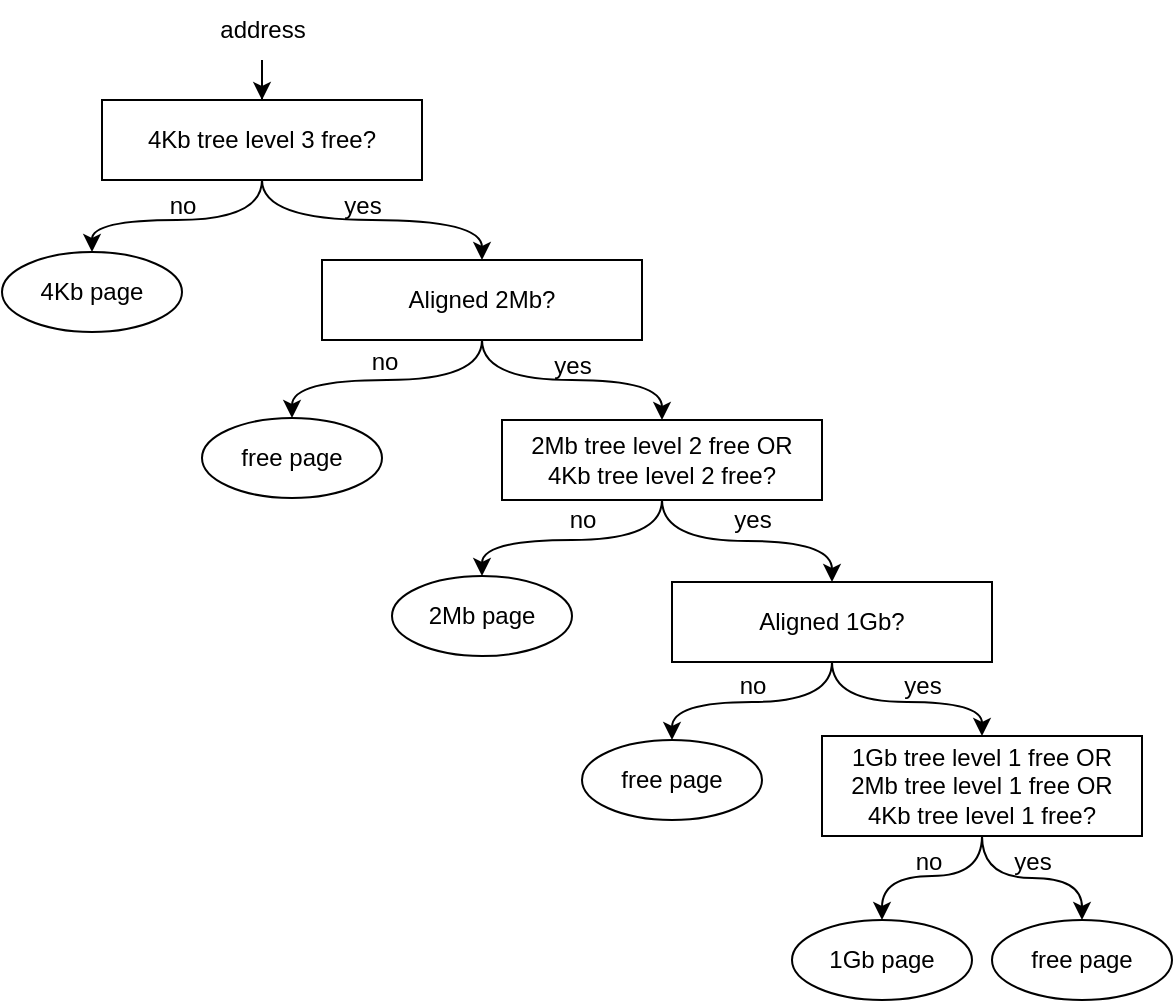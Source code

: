 <mxfile version="20.6.0" type="device"><diagram id="oLc2OR0DlRm0IqijjqEY" name="Page-1"><mxGraphModel dx="889" dy="793" grid="1" gridSize="10" guides="1" tooltips="1" connect="1" arrows="1" fold="1" page="1" pageScale="1" pageWidth="850" pageHeight="1100" math="0" shadow="0"><root><mxCell id="0"/><mxCell id="1" parent="0"/><mxCell id="l3F_Ll_uC6YKQQM6RbYK-1" style="edgeStyle=orthogonalEdgeStyle;curved=1;rounded=0;orthogonalLoop=1;jettySize=auto;html=1;" edge="1" parent="1" source="DyO_QN2BI4vY0SsuY3Yn-1" target="DyO_QN2BI4vY0SsuY3Yn-10"><mxGeometry relative="1" as="geometry"/></mxCell><mxCell id="DyO_QN2BI4vY0SsuY3Yn-1" value="Aligned 2Mb?" style="rounded=0;whiteSpace=wrap;html=1;" parent="1" vertex="1"><mxGeometry x="320" y="190" width="160" height="40" as="geometry"/></mxCell><mxCell id="7Ynwm3yBkieWzt-LMrlv-4" style="edgeStyle=orthogonalEdgeStyle;rounded=0;orthogonalLoop=1;jettySize=auto;html=1;" parent="1" source="DyO_QN2BI4vY0SsuY3Yn-2" target="7Ynwm3yBkieWzt-LMrlv-1" edge="1"><mxGeometry relative="1" as="geometry"/></mxCell><mxCell id="DyO_QN2BI4vY0SsuY3Yn-2" value="address" style="text;html=1;align=center;verticalAlign=middle;resizable=0;points=[];autosize=1;strokeColor=none;fillColor=none;" parent="1" vertex="1"><mxGeometry x="255" y="60" width="70" height="30" as="geometry"/></mxCell><mxCell id="DyO_QN2BI4vY0SsuY3Yn-8" value="yes" style="text;html=1;align=center;verticalAlign=middle;resizable=0;points=[];autosize=1;strokeColor=none;fillColor=none;" parent="1" vertex="1"><mxGeometry x="320" y="148" width="40" height="30" as="geometry"/></mxCell><mxCell id="DyO_QN2BI4vY0SsuY3Yn-10" value="free page" style="ellipse;whiteSpace=wrap;html=1;" parent="1" vertex="1"><mxGeometry x="260" y="269" width="90" height="40" as="geometry"/></mxCell><mxCell id="DyO_QN2BI4vY0SsuY3Yn-11" value="4Kb page" style="ellipse;whiteSpace=wrap;html=1;" parent="1" vertex="1"><mxGeometry x="160" y="186" width="90" height="40" as="geometry"/></mxCell><mxCell id="DyO_QN2BI4vY0SsuY3Yn-15" value="yes" style="text;html=1;align=center;verticalAlign=middle;resizable=0;points=[];autosize=1;strokeColor=none;fillColor=none;" parent="1" vertex="1"><mxGeometry x="425" y="228" width="40" height="30" as="geometry"/></mxCell><mxCell id="DyO_QN2BI4vY0SsuY3Yn-17" style="edgeStyle=orthogonalEdgeStyle;curved=1;rounded=0;orthogonalLoop=1;jettySize=auto;html=1;entryX=0.5;entryY=0;entryDx=0;entryDy=0;exitX=0.5;exitY=1;exitDx=0;exitDy=0;" parent="1" source="DyO_QN2BI4vY0SsuY3Yn-1" target="DyO_QN2BI4vY0SsuY3Yn-23" edge="1"><mxGeometry relative="1" as="geometry"><mxPoint x="290" y="270" as="sourcePoint"/><mxPoint x="250" y="310" as="targetPoint"/></mxGeometry></mxCell><mxCell id="DyO_QN2BI4vY0SsuY3Yn-21" value="no" style="text;html=1;align=center;verticalAlign=middle;resizable=0;points=[];autosize=1;strokeColor=none;fillColor=none;" parent="1" vertex="1"><mxGeometry x="331" y="226" width="40" height="30" as="geometry"/></mxCell><mxCell id="DyO_QN2BI4vY0SsuY3Yn-25" style="edgeStyle=orthogonalEdgeStyle;curved=1;rounded=0;orthogonalLoop=1;jettySize=auto;html=1;" parent="1" source="DyO_QN2BI4vY0SsuY3Yn-23" target="DyO_QN2BI4vY0SsuY3Yn-24" edge="1"><mxGeometry relative="1" as="geometry"/></mxCell><mxCell id="DyO_QN2BI4vY0SsuY3Yn-28" style="edgeStyle=orthogonalEdgeStyle;curved=1;rounded=0;orthogonalLoop=1;jettySize=auto;html=1;" parent="1" source="DyO_QN2BI4vY0SsuY3Yn-23" target="DyO_QN2BI4vY0SsuY3Yn-27" edge="1"><mxGeometry relative="1" as="geometry"/></mxCell><mxCell id="DyO_QN2BI4vY0SsuY3Yn-23" value="&lt;div&gt;2Mb tree level 2 free OR&lt;/div&gt;&lt;div&gt;4Kb tree level 2 free?&lt;/div&gt;" style="rounded=0;whiteSpace=wrap;html=1;" parent="1" vertex="1"><mxGeometry x="410" y="270" width="160" height="40" as="geometry"/></mxCell><mxCell id="DyO_QN2BI4vY0SsuY3Yn-24" value="2Mb page" style="ellipse;whiteSpace=wrap;html=1;" parent="1" vertex="1"><mxGeometry x="355" y="348" width="90" height="40" as="geometry"/></mxCell><mxCell id="DyO_QN2BI4vY0SsuY3Yn-26" value="no" style="text;html=1;align=center;verticalAlign=middle;resizable=0;points=[];autosize=1;strokeColor=none;fillColor=none;" parent="1" vertex="1"><mxGeometry x="430" y="305" width="40" height="30" as="geometry"/></mxCell><mxCell id="DyO_QN2BI4vY0SsuY3Yn-31" style="edgeStyle=orthogonalEdgeStyle;curved=1;rounded=0;orthogonalLoop=1;jettySize=auto;html=1;" parent="1" source="DyO_QN2BI4vY0SsuY3Yn-27" target="DyO_QN2BI4vY0SsuY3Yn-30" edge="1"><mxGeometry relative="1" as="geometry"/></mxCell><mxCell id="DyO_QN2BI4vY0SsuY3Yn-34" style="edgeStyle=orthogonalEdgeStyle;curved=1;rounded=0;orthogonalLoop=1;jettySize=auto;html=1;entryX=0.5;entryY=0;entryDx=0;entryDy=0;" parent="1" source="DyO_QN2BI4vY0SsuY3Yn-27" target="DyO_QN2BI4vY0SsuY3Yn-33" edge="1"><mxGeometry relative="1" as="geometry"/></mxCell><mxCell id="DyO_QN2BI4vY0SsuY3Yn-27" value="Aligned 1Gb?" style="rounded=0;whiteSpace=wrap;html=1;" parent="1" vertex="1"><mxGeometry x="495" y="351" width="160" height="40" as="geometry"/></mxCell><mxCell id="DyO_QN2BI4vY0SsuY3Yn-29" value="yes" style="text;html=1;align=center;verticalAlign=middle;resizable=0;points=[];autosize=1;strokeColor=none;fillColor=none;" parent="1" vertex="1"><mxGeometry x="515" y="305" width="40" height="30" as="geometry"/></mxCell><mxCell id="DyO_QN2BI4vY0SsuY3Yn-30" value="free page" style="ellipse;whiteSpace=wrap;html=1;" parent="1" vertex="1"><mxGeometry x="450" y="430" width="90" height="40" as="geometry"/></mxCell><mxCell id="DyO_QN2BI4vY0SsuY3Yn-32" value="no" style="text;html=1;align=center;verticalAlign=middle;resizable=0;points=[];autosize=1;strokeColor=none;fillColor=none;" parent="1" vertex="1"><mxGeometry x="515" y="388" width="40" height="30" as="geometry"/></mxCell><mxCell id="DyO_QN2BI4vY0SsuY3Yn-38" style="edgeStyle=orthogonalEdgeStyle;curved=1;rounded=0;orthogonalLoop=1;jettySize=auto;html=1;exitX=0.5;exitY=1;exitDx=0;exitDy=0;" parent="1" source="DyO_QN2BI4vY0SsuY3Yn-33" target="DyO_QN2BI4vY0SsuY3Yn-36" edge="1"><mxGeometry relative="1" as="geometry"><mxPoint x="650" y="488" as="sourcePoint"/></mxGeometry></mxCell><mxCell id="DyO_QN2BI4vY0SsuY3Yn-39" style="edgeStyle=orthogonalEdgeStyle;curved=1;rounded=0;orthogonalLoop=1;jettySize=auto;html=1;exitX=0.5;exitY=1;exitDx=0;exitDy=0;" parent="1" source="DyO_QN2BI4vY0SsuY3Yn-33" target="DyO_QN2BI4vY0SsuY3Yn-37" edge="1"><mxGeometry relative="1" as="geometry"><mxPoint x="650" y="488" as="sourcePoint"/><Array as="points"><mxPoint x="650" y="498"/><mxPoint x="600" y="498"/></Array></mxGeometry></mxCell><mxCell id="DyO_QN2BI4vY0SsuY3Yn-33" value="&lt;div&gt;1Gb tree level 1 free OR&lt;/div&gt;&lt;div&gt;2Mb tree level 1 free OR&lt;/div&gt;&lt;div&gt;4Kb tree level 1 free?&lt;/div&gt;" style="rounded=0;whiteSpace=wrap;html=1;" parent="1" vertex="1"><mxGeometry x="570" y="428" width="160" height="50" as="geometry"/></mxCell><mxCell id="DyO_QN2BI4vY0SsuY3Yn-35" value="yes" style="text;html=1;align=center;verticalAlign=middle;resizable=0;points=[];autosize=1;strokeColor=none;fillColor=none;" parent="1" vertex="1"><mxGeometry x="600" y="388" width="40" height="30" as="geometry"/></mxCell><mxCell id="DyO_QN2BI4vY0SsuY3Yn-36" value="free page" style="ellipse;whiteSpace=wrap;html=1;" parent="1" vertex="1"><mxGeometry x="655" y="520" width="90" height="40" as="geometry"/></mxCell><mxCell id="DyO_QN2BI4vY0SsuY3Yn-37" value="1Gb page" style="ellipse;whiteSpace=wrap;html=1;" parent="1" vertex="1"><mxGeometry x="555" y="520" width="90" height="40" as="geometry"/></mxCell><mxCell id="DyO_QN2BI4vY0SsuY3Yn-40" value="no" style="text;html=1;align=center;verticalAlign=middle;resizable=0;points=[];autosize=1;strokeColor=none;fillColor=none;" parent="1" vertex="1"><mxGeometry x="603" y="476" width="40" height="30" as="geometry"/></mxCell><mxCell id="DyO_QN2BI4vY0SsuY3Yn-41" value="yes" style="text;html=1;align=center;verticalAlign=middle;resizable=0;points=[];autosize=1;strokeColor=none;fillColor=none;" parent="1" vertex="1"><mxGeometry x="655" y="476" width="40" height="30" as="geometry"/></mxCell><mxCell id="7Ynwm3yBkieWzt-LMrlv-2" style="edgeStyle=orthogonalEdgeStyle;rounded=0;orthogonalLoop=1;jettySize=auto;html=1;curved=1;" parent="1" source="7Ynwm3yBkieWzt-LMrlv-1" target="DyO_QN2BI4vY0SsuY3Yn-1" edge="1"><mxGeometry relative="1" as="geometry"/></mxCell><mxCell id="7Ynwm3yBkieWzt-LMrlv-5" style="edgeStyle=orthogonalEdgeStyle;rounded=0;orthogonalLoop=1;jettySize=auto;html=1;curved=1;" parent="1" source="7Ynwm3yBkieWzt-LMrlv-1" target="DyO_QN2BI4vY0SsuY3Yn-11" edge="1"><mxGeometry relative="1" as="geometry"/></mxCell><mxCell id="7Ynwm3yBkieWzt-LMrlv-1" value="4Kb tree level 3 free?" style="rounded=0;whiteSpace=wrap;html=1;" parent="1" vertex="1"><mxGeometry x="210" y="110" width="160" height="40" as="geometry"/></mxCell><mxCell id="7Ynwm3yBkieWzt-LMrlv-3" value="no" style="text;html=1;align=center;verticalAlign=middle;resizable=0;points=[];autosize=1;strokeColor=none;fillColor=none;" parent="1" vertex="1"><mxGeometry x="230" y="148" width="40" height="30" as="geometry"/></mxCell></root></mxGraphModel></diagram></mxfile>